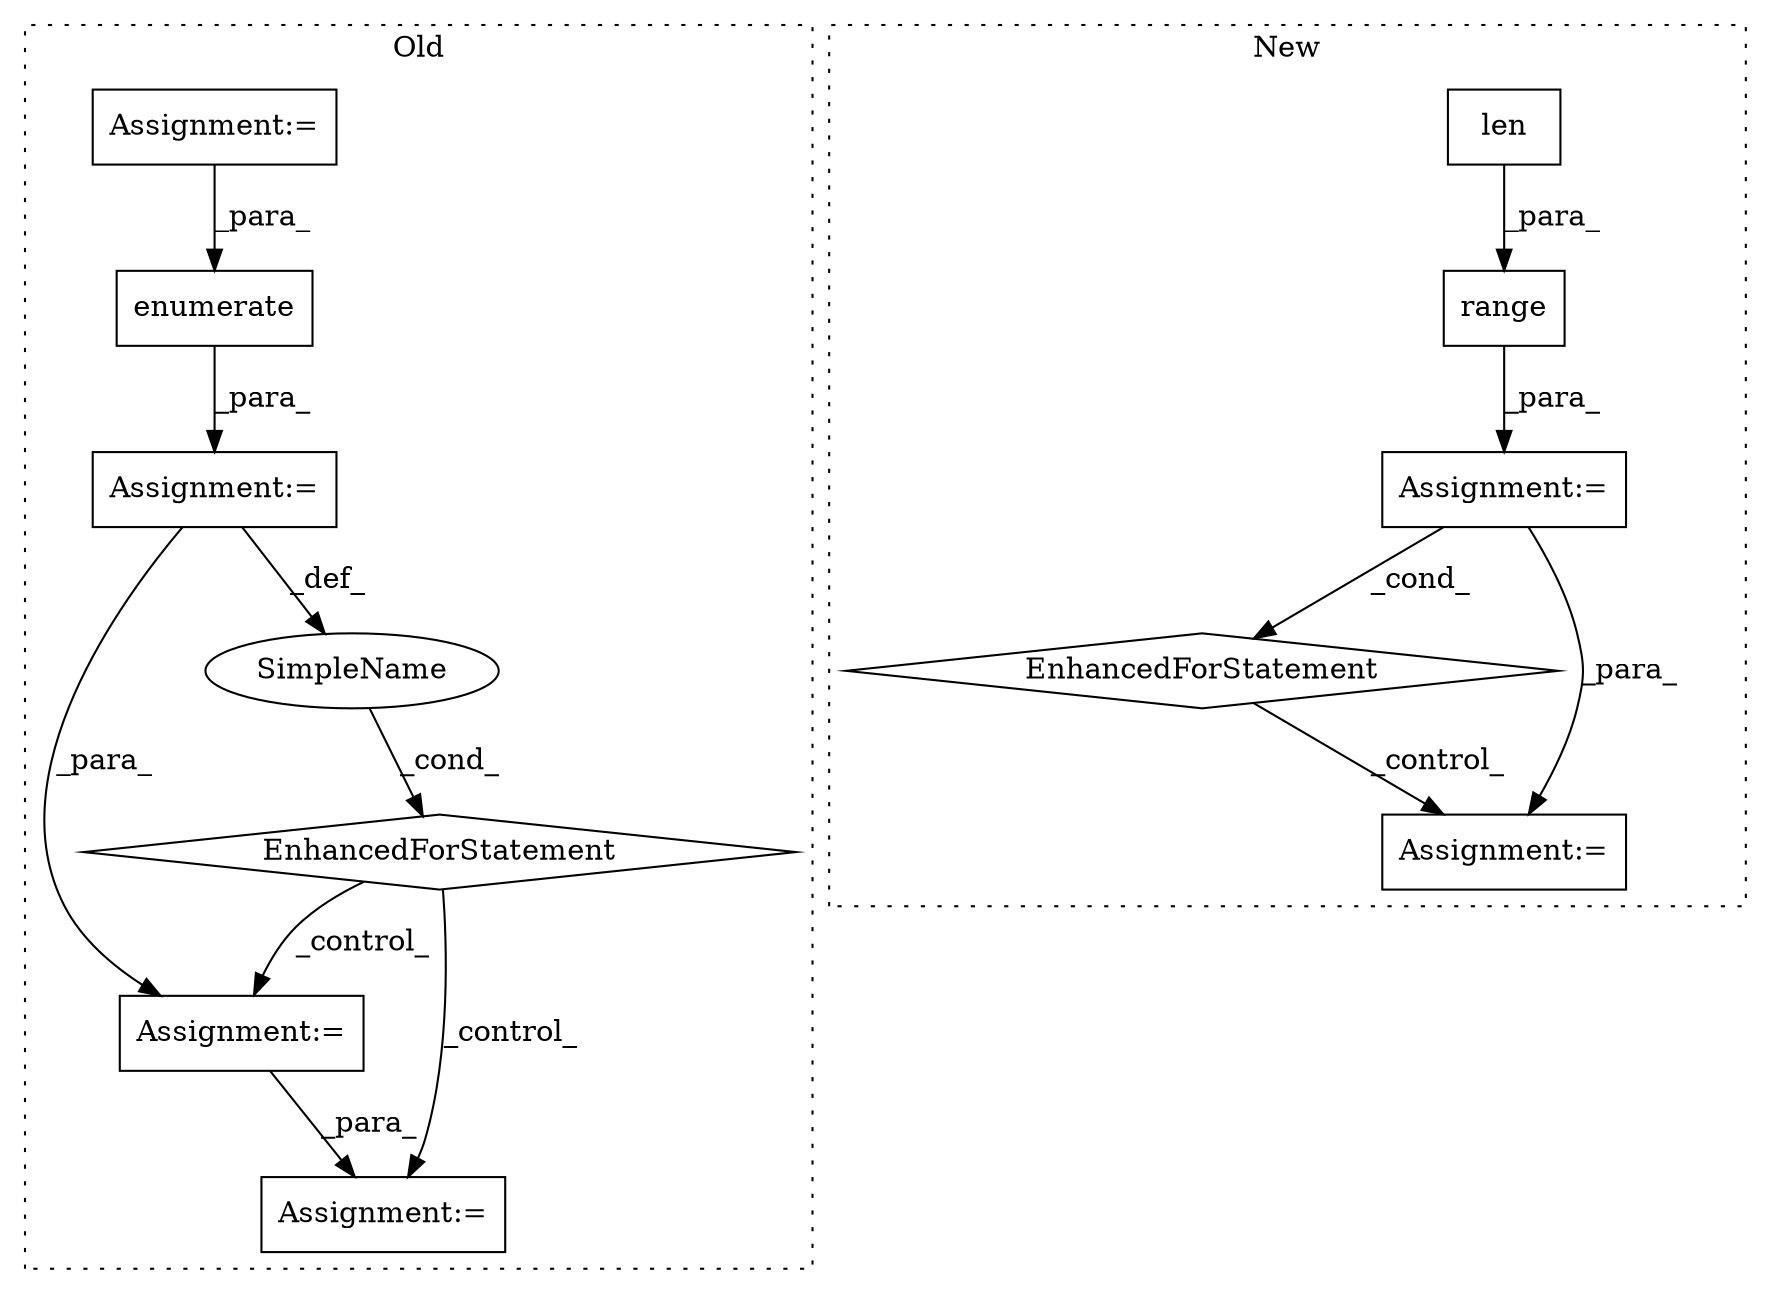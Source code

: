 digraph G {
subgraph cluster0 {
1 [label="enumerate" a="32" s="14070,14093" l="10,1" shape="box"];
3 [label="Assignment:=" a="7" s="13992,14094" l="63,2" shape="box"];
5 [label="EnhancedForStatement" a="70" s="13992,14094" l="63,2" shape="diamond"];
7 [label="Assignment:=" a="7" s="14112" l="1" shape="box"];
8 [label="SimpleName" a="42" s="14059" l="8" shape="ellipse"];
11 [label="Assignment:=" a="7" s="14180" l="1" shape="box"];
12 [label="Assignment:=" a="7" s="13897" l="1" shape="box"];
label = "Old";
style="dotted";
}
subgraph cluster1 {
2 [label="range" a="32" s="1127,1154" l="6,1" shape="box"];
4 [label="Assignment:=" a="7" s="1066,1155" l="53,2" shape="box"];
6 [label="EnhancedForStatement" a="70" s="1066,1155" l="53,2" shape="diamond"];
9 [label="Assignment:=" a="7" s="1168" l="1" shape="box"];
10 [label="len" a="32" s="1133,1153" l="4,1" shape="box"];
label = "New";
style="dotted";
}
1 -> 3 [label="_para_"];
2 -> 4 [label="_para_"];
3 -> 7 [label="_para_"];
3 -> 8 [label="_def_"];
4 -> 9 [label="_para_"];
4 -> 6 [label="_cond_"];
5 -> 7 [label="_control_"];
5 -> 11 [label="_control_"];
6 -> 9 [label="_control_"];
7 -> 11 [label="_para_"];
8 -> 5 [label="_cond_"];
10 -> 2 [label="_para_"];
12 -> 1 [label="_para_"];
}